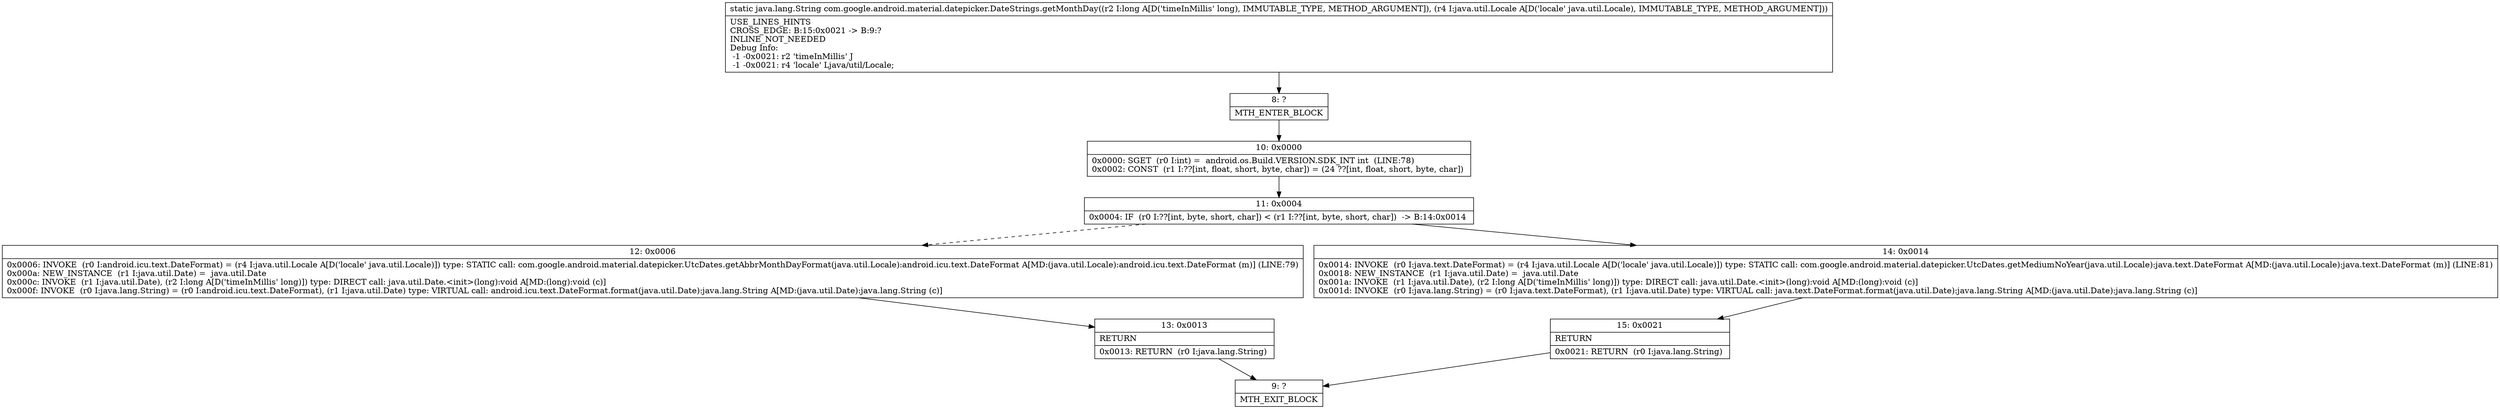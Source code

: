 digraph "CFG forcom.google.android.material.datepicker.DateStrings.getMonthDay(JLjava\/util\/Locale;)Ljava\/lang\/String;" {
Node_8 [shape=record,label="{8\:\ ?|MTH_ENTER_BLOCK\l}"];
Node_10 [shape=record,label="{10\:\ 0x0000|0x0000: SGET  (r0 I:int) =  android.os.Build.VERSION.SDK_INT int  (LINE:78)\l0x0002: CONST  (r1 I:??[int, float, short, byte, char]) = (24 ??[int, float, short, byte, char]) \l}"];
Node_11 [shape=record,label="{11\:\ 0x0004|0x0004: IF  (r0 I:??[int, byte, short, char]) \< (r1 I:??[int, byte, short, char])  \-\> B:14:0x0014 \l}"];
Node_12 [shape=record,label="{12\:\ 0x0006|0x0006: INVOKE  (r0 I:android.icu.text.DateFormat) = (r4 I:java.util.Locale A[D('locale' java.util.Locale)]) type: STATIC call: com.google.android.material.datepicker.UtcDates.getAbbrMonthDayFormat(java.util.Locale):android.icu.text.DateFormat A[MD:(java.util.Locale):android.icu.text.DateFormat (m)] (LINE:79)\l0x000a: NEW_INSTANCE  (r1 I:java.util.Date) =  java.util.Date \l0x000c: INVOKE  (r1 I:java.util.Date), (r2 I:long A[D('timeInMillis' long)]) type: DIRECT call: java.util.Date.\<init\>(long):void A[MD:(long):void (c)]\l0x000f: INVOKE  (r0 I:java.lang.String) = (r0 I:android.icu.text.DateFormat), (r1 I:java.util.Date) type: VIRTUAL call: android.icu.text.DateFormat.format(java.util.Date):java.lang.String A[MD:(java.util.Date):java.lang.String (c)]\l}"];
Node_13 [shape=record,label="{13\:\ 0x0013|RETURN\l|0x0013: RETURN  (r0 I:java.lang.String) \l}"];
Node_9 [shape=record,label="{9\:\ ?|MTH_EXIT_BLOCK\l}"];
Node_14 [shape=record,label="{14\:\ 0x0014|0x0014: INVOKE  (r0 I:java.text.DateFormat) = (r4 I:java.util.Locale A[D('locale' java.util.Locale)]) type: STATIC call: com.google.android.material.datepicker.UtcDates.getMediumNoYear(java.util.Locale):java.text.DateFormat A[MD:(java.util.Locale):java.text.DateFormat (m)] (LINE:81)\l0x0018: NEW_INSTANCE  (r1 I:java.util.Date) =  java.util.Date \l0x001a: INVOKE  (r1 I:java.util.Date), (r2 I:long A[D('timeInMillis' long)]) type: DIRECT call: java.util.Date.\<init\>(long):void A[MD:(long):void (c)]\l0x001d: INVOKE  (r0 I:java.lang.String) = (r0 I:java.text.DateFormat), (r1 I:java.util.Date) type: VIRTUAL call: java.text.DateFormat.format(java.util.Date):java.lang.String A[MD:(java.util.Date):java.lang.String (c)]\l}"];
Node_15 [shape=record,label="{15\:\ 0x0021|RETURN\l|0x0021: RETURN  (r0 I:java.lang.String) \l}"];
MethodNode[shape=record,label="{static java.lang.String com.google.android.material.datepicker.DateStrings.getMonthDay((r2 I:long A[D('timeInMillis' long), IMMUTABLE_TYPE, METHOD_ARGUMENT]), (r4 I:java.util.Locale A[D('locale' java.util.Locale), IMMUTABLE_TYPE, METHOD_ARGUMENT]))  | USE_LINES_HINTS\lCROSS_EDGE: B:15:0x0021 \-\> B:9:?\lINLINE_NOT_NEEDED\lDebug Info:\l  \-1 \-0x0021: r2 'timeInMillis' J\l  \-1 \-0x0021: r4 'locale' Ljava\/util\/Locale;\l}"];
MethodNode -> Node_8;Node_8 -> Node_10;
Node_10 -> Node_11;
Node_11 -> Node_12[style=dashed];
Node_11 -> Node_14;
Node_12 -> Node_13;
Node_13 -> Node_9;
Node_14 -> Node_15;
Node_15 -> Node_9;
}

